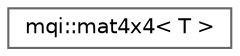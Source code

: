 digraph "Graphical Class Hierarchy"
{
 // LATEX_PDF_SIZE
  bgcolor="transparent";
  edge [fontname=Helvetica,fontsize=10,labelfontname=Helvetica,labelfontsize=10];
  node [fontname=Helvetica,fontsize=10,shape=box,height=0.2,width=0.4];
  rankdir="LR";
  Node0 [id="Node000000",label="mqi::mat4x4\< T \>",height=0.2,width=0.4,color="grey40", fillcolor="white", style="filled",URL="$classmqi_1_1mat4x4.html",tooltip="A class for 4x4 matrix operations, for 3D transformations (rotation and translation)."];
}
